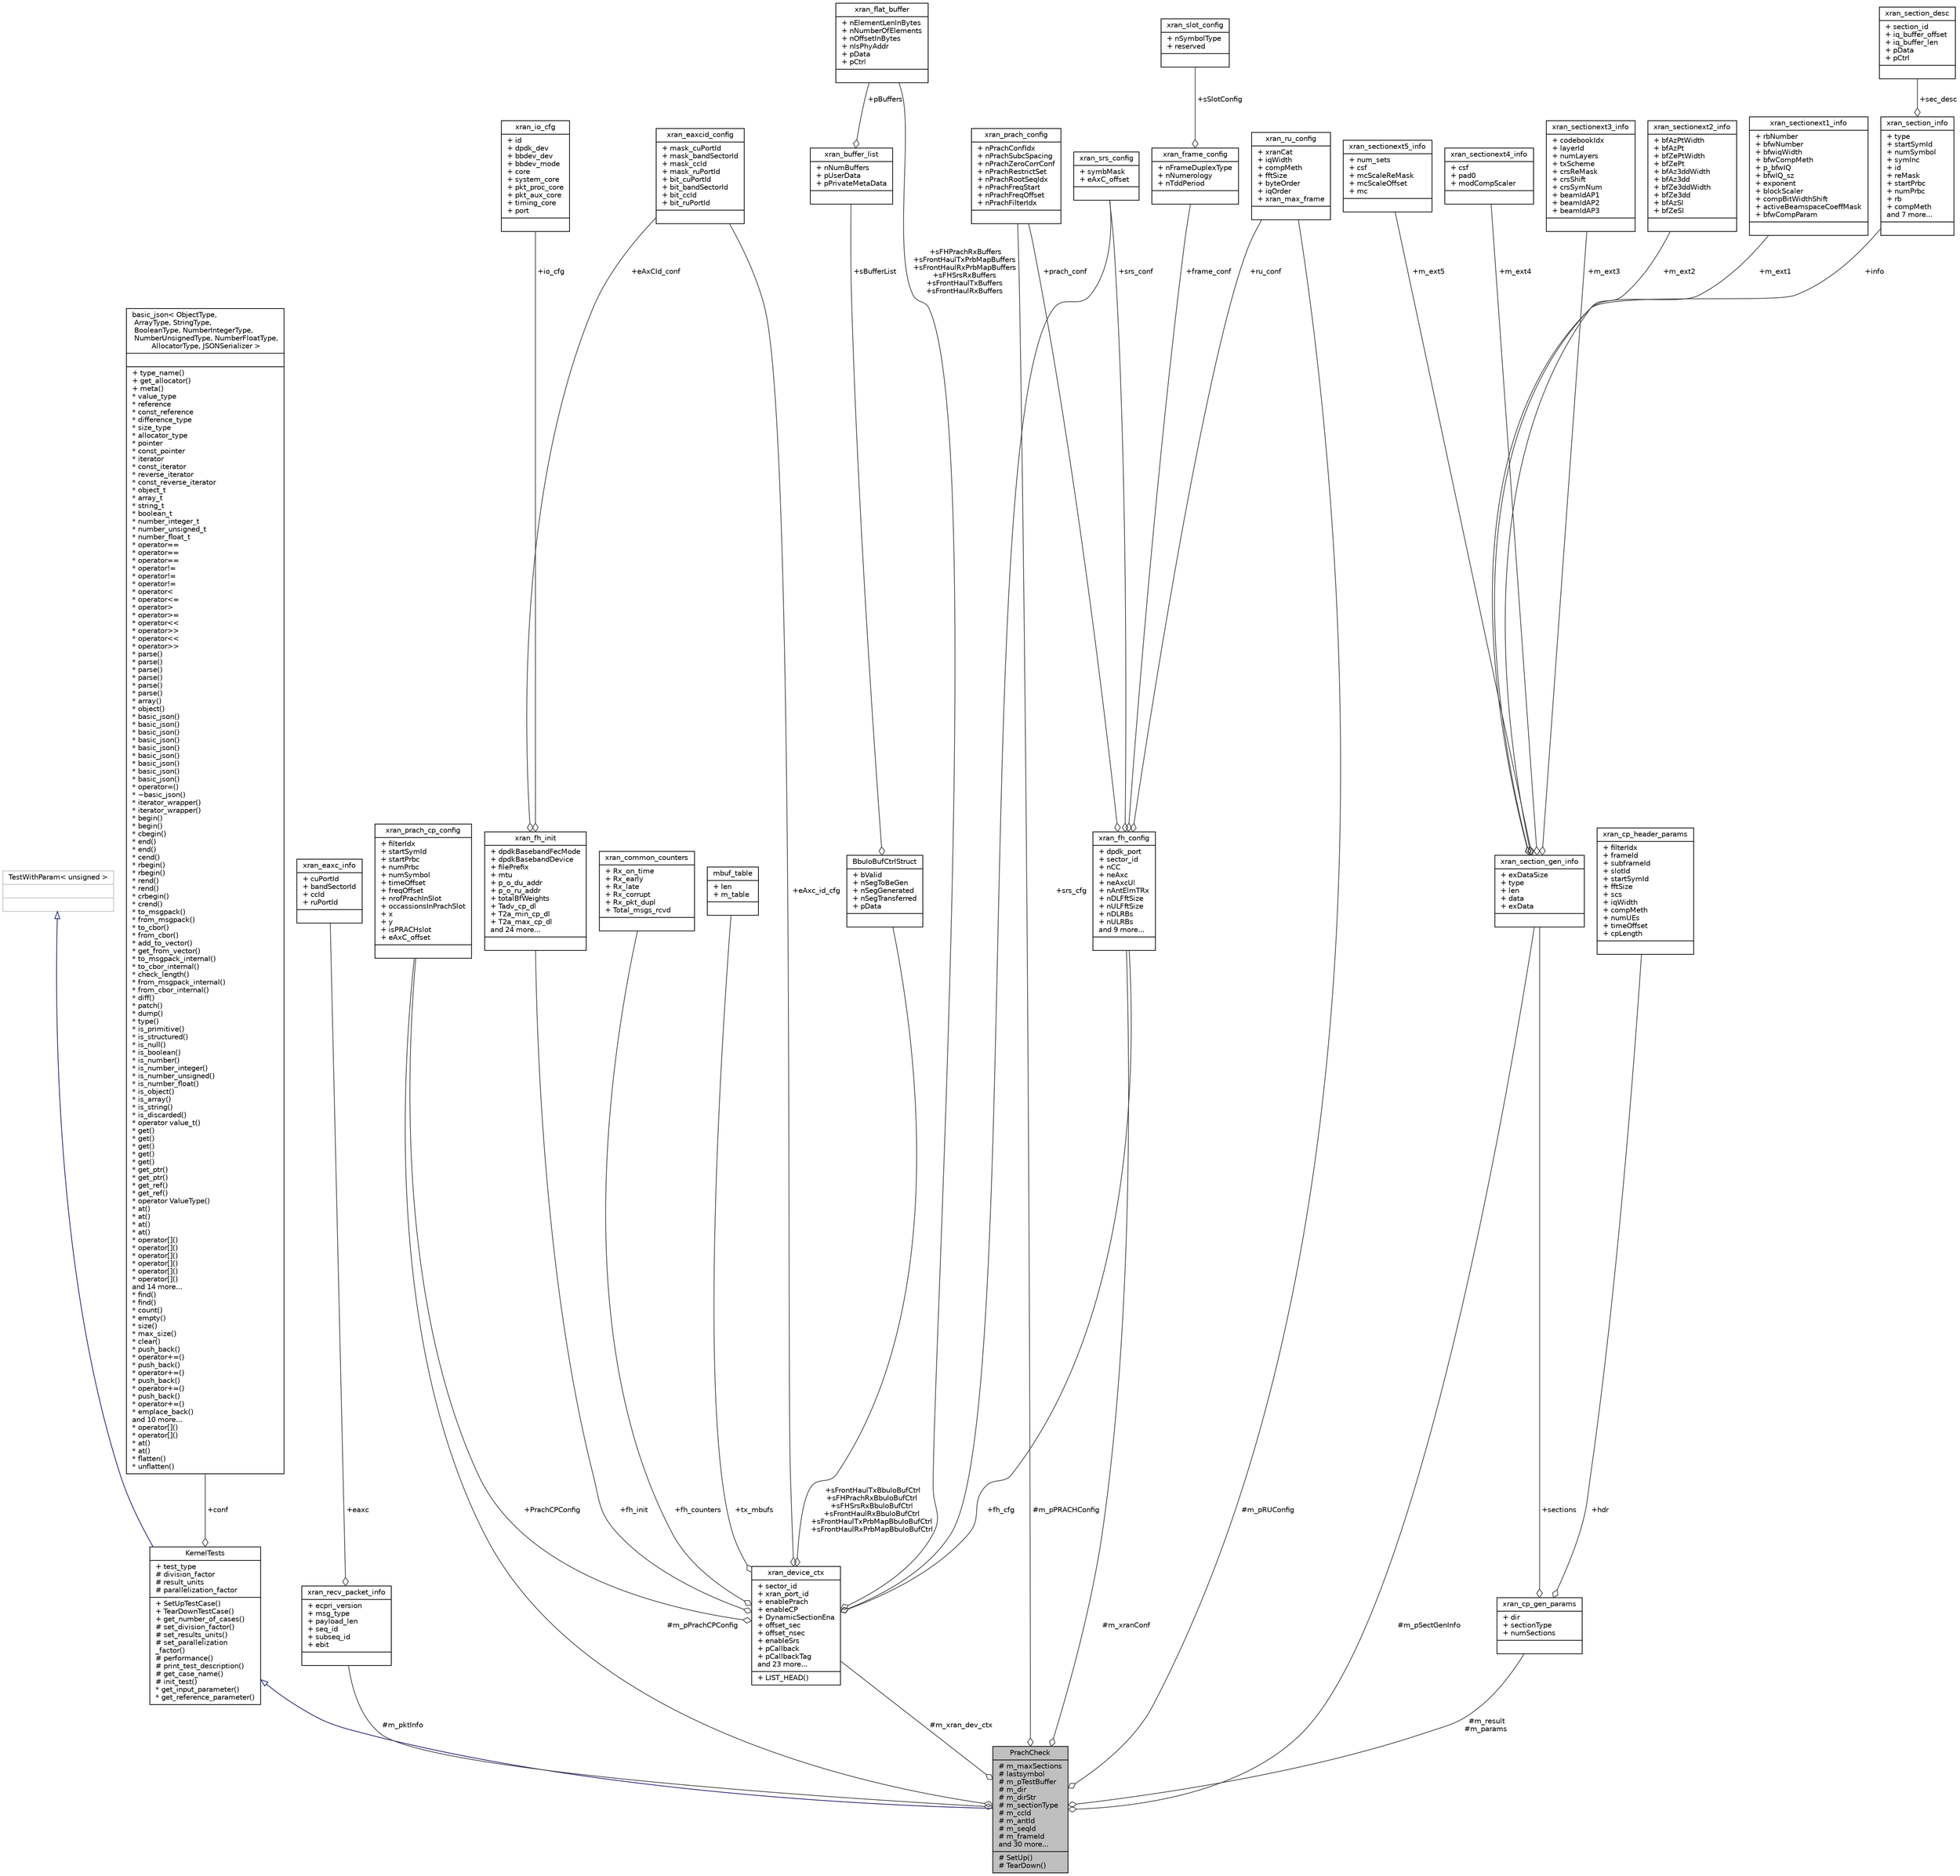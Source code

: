 digraph "PrachCheck"
{
 // LATEX_PDF_SIZE
  edge [fontname="Helvetica",fontsize="10",labelfontname="Helvetica",labelfontsize="10"];
  node [fontname="Helvetica",fontsize="10",shape=record];
  Node1 [label="{PrachCheck\n|# m_maxSections\l# lastsymbol\l# m_pTestBuffer\l# m_dir\l# m_dirStr\l# m_sectionType\l# m_ccId\l# m_antId\l# m_seqId\l# m_frameId\land 30 more...\l|# SetUp()\l# TearDown()\l}",height=0.2,width=0.4,color="black", fillcolor="grey75", style="filled", fontcolor="black",tooltip=" "];
  Node2 -> Node1 [dir="back",color="midnightblue",fontsize="10",style="solid",arrowtail="onormal",fontname="Helvetica"];
  Node2 [label="{KernelTests\n|+ test_type\l# division_factor\l# result_units\l# parallelization_factor\l|+ SetUpTestCase()\l+ TearDownTestCase()\l+ get_number_of_cases()\l# set_division_factor()\l# set_results_units()\l# set_parallelization\l_factor()\l# performance()\l# print_test_description()\l# get_case_name()\l# init_test()\l* get_input_parameter()\l* get_reference_parameter()\l}",height=0.2,width=0.4,color="black", fillcolor="white", style="filled",URL="$class_kernel_tests.html",tooltip=" "];
  Node3 -> Node2 [dir="back",color="midnightblue",fontsize="10",style="solid",arrowtail="onormal",fontname="Helvetica"];
  Node3 [label="{TestWithParam\< unsigned \>\n||}",height=0.2,width=0.4,color="grey75", fillcolor="white", style="filled",tooltip=" "];
  Node4 -> Node2 [color="grey25",fontsize="10",style="solid",label=" +conf" ,arrowhead="odiamond",fontname="Helvetica"];
  Node4 [label="{basic_json\< ObjectType,\l ArrayType, StringType,\l BooleanType, NumberIntegerType,\l NumberUnsignedType, NumberFloatType,\l AllocatorType, JSONSerializer \>\n||+ type_name()\l+ get_allocator()\l+ meta()\l* value_type\l* reference\l* const_reference\l* difference_type\l* size_type\l* allocator_type\l* pointer\l* const_pointer\l* iterator\l* const_iterator\l* reverse_iterator\l* const_reverse_iterator\l* object_t\l* array_t\l* string_t\l* boolean_t\l* number_integer_t\l* number_unsigned_t\l* number_float_t\l* operator==\l* operator==\l* operator==\l* operator!=\l* operator!=\l* operator!=\l* operator\<\l* operator\<=\l* operator\>\l* operator\>=\l* operator\<\<\l* operator\>\>\l* operator\<\<\l* operator\>\>\l* parse()\l* parse()\l* parse()\l* parse()\l* parse()\l* parse()\l* array()\l* object()\l* basic_json()\l* basic_json()\l* basic_json()\l* basic_json()\l* basic_json()\l* basic_json()\l* basic_json()\l* basic_json()\l* basic_json()\l* operator=()\l* ~basic_json()\l* iterator_wrapper()\l* iterator_wrapper()\l* begin()\l* begin()\l* cbegin()\l* end()\l* end()\l* cend()\l* rbegin()\l* rbegin()\l* rend()\l* rend()\l* crbegin()\l* crend()\l* to_msgpack()\l* from_msgpack()\l* to_cbor()\l* from_cbor()\l* add_to_vector()\l* get_from_vector()\l* to_msgpack_internal()\l* to_cbor_internal()\l* check_length()\l* from_msgpack_internal()\l* from_cbor_internal()\l* diff()\l* patch()\l* dump()\l* type()\l* is_primitive()\l* is_structured()\l* is_null()\l* is_boolean()\l* is_number()\l* is_number_integer()\l* is_number_unsigned()\l* is_number_float()\l* is_object()\l* is_array()\l* is_string()\l* is_discarded()\l* operator value_t()\l* get()\l* get()\l* get()\l* get()\l* get()\l* get_ptr()\l* get_ptr()\l* get_ref()\l* get_ref()\l* operator ValueType()\l* at()\l* at()\l* at()\l* at()\l* operator[]()\l* operator[]()\l* operator[]()\l* operator[]()\l* operator[]()\l* operator[]()\land 14 more...\l* find()\l* find()\l* count()\l* empty()\l* size()\l* max_size()\l* clear()\l* push_back()\l* operator+=()\l* push_back()\l* operator+=()\l* push_back()\l* operator+=()\l* push_back()\l* operator+=()\l* emplace_back()\land 10 more...\l* operator[]()\l* operator[]()\l* at()\l* at()\l* flatten()\l* unflatten()\l}",height=0.2,width=0.4,color="black", fillcolor="white", style="filled",URL="$classnlohmann_1_1basic__json.html",tooltip="a class to store JSON values"];
  Node5 -> Node1 [color="grey25",fontsize="10",style="solid",label=" #m_pPRACHConfig" ,arrowhead="odiamond",fontname="Helvetica"];
  Node5 [label="{xran_prach_config\n|+ nPrachConfIdx\l+ nPrachSubcSpacing\l+ nPrachZeroCorrConf\l+ nPrachRestrictSet\l+ nPrachRootSeqIdx\l+ nPrachFreqStart\l+ nPrachFreqOffset\l+ nPrachFilterIdx\l|}",height=0.2,width=0.4,color="black", fillcolor="white", style="filled",URL="$structxran__prach__config.html",tooltip=" "];
  Node6 -> Node1 [color="grey25",fontsize="10",style="solid",label=" #m_pktInfo" ,arrowhead="odiamond",fontname="Helvetica"];
  Node6 [label="{xran_recv_packet_info\n|+ ecpri_version\l+ msg_type\l+ payload_len\l+ seq_id\l+ subseq_id\l+ ebit\l|}",height=0.2,width=0.4,color="black", fillcolor="white", style="filled",URL="$structxran__recv__packet__info.html",tooltip=" "];
  Node7 -> Node6 [color="grey25",fontsize="10",style="solid",label=" +eaxc" ,arrowhead="odiamond",fontname="Helvetica"];
  Node7 [label="{xran_eaxc_info\n|+ cuPortId\l+ bandSectorId\l+ ccId\l+ ruPortId\l|}",height=0.2,width=0.4,color="black", fillcolor="white", style="filled",URL="$structxran__eaxc__info.html",tooltip=" "];
  Node8 -> Node1 [color="grey25",fontsize="10",style="solid",label=" #m_xran_dev_ctx" ,arrowhead="odiamond",fontname="Helvetica"];
  Node8 [label="{xran_device_ctx\n|+ sector_id\l+ xran_port_id\l+ enablePrach\l+ enableCP\l+ DynamicSectionEna\l+ offset_sec\l+ offset_nsec\l+ enableSrs\l+ pCallback\l+ pCallbackTag\land 23 more...\l|+ LIST_HEAD()\l}",height=0.2,width=0.4,color="black", fillcolor="white", style="filled",URL="$structxran__device__ctx.html",tooltip=" "];
  Node9 -> Node8 [color="grey25",fontsize="10",style="solid",label=" +sFrontHaulTxBbuIoBufCtrl\n+sFHPrachRxBbuIoBufCtrl\n+sFHSrsRxBbuIoBufCtrl\n+sFrontHaulRxBbuIoBufCtrl\n+sFrontHaulTxPrbMapBbuIoBufCtrl\n+sFrontHaulRxPrbMapBbuIoBufCtrl" ,arrowhead="odiamond",fontname="Helvetica"];
  Node9 [label="{BbuIoBufCtrlStruct\n|+ bValid\l+ nSegToBeGen\l+ nSegGenerated\l+ nSegTransferred\l+ pData\l|}",height=0.2,width=0.4,color="black", fillcolor="white", style="filled",URL="$struct_bbu_io_buf_ctrl_struct.html",tooltip=" "];
  Node10 -> Node9 [color="grey25",fontsize="10",style="solid",label=" +sBufferList" ,arrowhead="odiamond",fontname="Helvetica"];
  Node10 [label="{xran_buffer_list\n|+ nNumBuffers\l+ pUserData\l+ pPrivateMetaData\l|}",height=0.2,width=0.4,color="black", fillcolor="white", style="filled",URL="$structxran__buffer__list.html",tooltip=" "];
  Node11 -> Node10 [color="grey25",fontsize="10",style="solid",label=" +pBuffers" ,arrowhead="odiamond",fontname="Helvetica"];
  Node11 [label="{xran_flat_buffer\n|+ nElementLenInBytes\l+ nNumberOfElements\l+ nOffsetInBytes\l+ nIsPhyAddr\l+ pData\l+ pCtrl\l|}",height=0.2,width=0.4,color="black", fillcolor="white", style="filled",URL="$structxran__flat__buffer.html",tooltip=" "];
  Node12 -> Node8 [color="grey25",fontsize="10",style="solid",label=" +eAxc_id_cfg" ,arrowhead="odiamond",fontname="Helvetica"];
  Node12 [label="{xran_eaxcid_config\n|+ mask_cuPortId\l+ mask_bandSectorId\l+ mask_ccId\l+ mask_ruPortId\l+ bit_cuPortId\l+ bit_bandSectorId\l+ bit_ccId\l+ bit_ruPortId\l|}",height=0.2,width=0.4,color="black", fillcolor="white", style="filled",URL="$structxran__eaxcid__config.html",tooltip=" "];
  Node13 -> Node8 [color="grey25",fontsize="10",style="solid",label=" +PrachCPConfig" ,arrowhead="odiamond",fontname="Helvetica"];
  Node13 [label="{xran_prach_cp_config\n|+ filterIdx\l+ startSymId\l+ startPrbc\l+ numPrbc\l+ numSymbol\l+ timeOffset\l+ freqOffset\l+ nrofPrachInSlot\l+ occassionsInPrachSlot\l+ x\l+ y\l+ isPRACHslot\l+ eAxC_offset\l|}",height=0.2,width=0.4,color="black", fillcolor="white", style="filled",URL="$structxran__prach__cp__config.html",tooltip=" "];
  Node14 -> Node8 [color="grey25",fontsize="10",style="solid",label=" +fh_counters" ,arrowhead="odiamond",fontname="Helvetica"];
  Node14 [label="{xran_common_counters\n|+ Rx_on_time\l+ Rx_early\l+ Rx_late\l+ Rx_corrupt\l+ Rx_pkt_dupl\l+ Total_msgs_rcvd\l|}",height=0.2,width=0.4,color="black", fillcolor="white", style="filled",URL="$structxran__common__counters.html",tooltip=" "];
  Node11 -> Node8 [color="grey25",fontsize="10",style="solid",label=" +sFHPrachRxBuffers\n+sFrontHaulTxPrbMapBuffers\n+sFrontHaulRxPrbMapBuffers\n+sFHSrsRxBuffers\n+sFrontHaulTxBuffers\n+sFrontHaulRxBuffers" ,arrowhead="odiamond",fontname="Helvetica"];
  Node15 -> Node8 [color="grey25",fontsize="10",style="solid",label=" +tx_mbufs" ,arrowhead="odiamond",fontname="Helvetica"];
  Node15 [label="{mbuf_table\n|+ len\l+ m_table\l|}",height=0.2,width=0.4,color="black", fillcolor="white", style="filled",URL="$structmbuf__table.html",tooltip=" "];
  Node16 -> Node8 [color="grey25",fontsize="10",style="solid",label=" +fh_init" ,arrowhead="odiamond",fontname="Helvetica"];
  Node16 [label="{xran_fh_init\n|+ dpdkBasebandFecMode\l+ dpdkBasebandDevice\l+ filePrefix\l+ mtu\l+ p_o_du_addr\l+ p_o_ru_addr\l+ totalBfWeights\l+ Tadv_cp_dl\l+ T2a_min_cp_dl\l+ T2a_max_cp_dl\land 24 more...\l|}",height=0.2,width=0.4,color="black", fillcolor="white", style="filled",URL="$structxran__fh__init.html",tooltip=" "];
  Node12 -> Node16 [color="grey25",fontsize="10",style="solid",label=" +eAxCId_conf" ,arrowhead="odiamond",fontname="Helvetica"];
  Node17 -> Node16 [color="grey25",fontsize="10",style="solid",label=" +io_cfg" ,arrowhead="odiamond",fontname="Helvetica"];
  Node17 [label="{xran_io_cfg\n|+ id\l+ dpdk_dev\l+ bbdev_dev\l+ bbdev_mode\l+ core\l+ system_core\l+ pkt_proc_core\l+ pkt_aux_core\l+ timing_core\l+ port\l|}",height=0.2,width=0.4,color="black", fillcolor="white", style="filled",URL="$structxran__io__cfg.html",tooltip=" "];
  Node18 -> Node8 [color="grey25",fontsize="10",style="solid",label=" +srs_cfg" ,arrowhead="odiamond",fontname="Helvetica"];
  Node18 [label="{xran_srs_config\n|+ symbMask\l+ eAxC_offset\l|}",height=0.2,width=0.4,color="black", fillcolor="white", style="filled",URL="$structxran__srs__config.html",tooltip=" "];
  Node19 -> Node8 [color="grey25",fontsize="10",style="solid",label=" +fh_cfg" ,arrowhead="odiamond",fontname="Helvetica"];
  Node19 [label="{xran_fh_config\n|+ dpdk_port\l+ sector_id\l+ nCC\l+ neAxc\l+ neAxcUl\l+ nAntElmTRx\l+ nDLFftSize\l+ nULFftSize\l+ nDLRBs\l+ nULRBs\land 9 more...\l|}",height=0.2,width=0.4,color="black", fillcolor="white", style="filled",URL="$structxran__fh__config.html",tooltip=" "];
  Node5 -> Node19 [color="grey25",fontsize="10",style="solid",label=" +prach_conf" ,arrowhead="odiamond",fontname="Helvetica"];
  Node20 -> Node19 [color="grey25",fontsize="10",style="solid",label=" +frame_conf" ,arrowhead="odiamond",fontname="Helvetica"];
  Node20 [label="{xran_frame_config\n|+ nFrameDuplexType\l+ nNumerology\l+ nTddPeriod\l|}",height=0.2,width=0.4,color="black", fillcolor="white", style="filled",URL="$structxran__frame__config.html",tooltip=" "];
  Node21 -> Node20 [color="grey25",fontsize="10",style="solid",label=" +sSlotConfig" ,arrowhead="odiamond",fontname="Helvetica"];
  Node21 [label="{xran_slot_config\n|+ nSymbolType\l+ reserved\l|}",height=0.2,width=0.4,color="black", fillcolor="white", style="filled",URL="$structxran__slot__config.html",tooltip=" "];
  Node22 -> Node19 [color="grey25",fontsize="10",style="solid",label=" +ru_conf" ,arrowhead="odiamond",fontname="Helvetica"];
  Node22 [label="{xran_ru_config\n|+ xranCat\l+ iqWidth\l+ compMeth\l+ fftSize\l+ byteOrder\l+ iqOrder\l+ xran_max_frame\l|}",height=0.2,width=0.4,color="black", fillcolor="white", style="filled",URL="$structxran__ru__config.html",tooltip=" "];
  Node18 -> Node19 [color="grey25",fontsize="10",style="solid",label=" +srs_conf" ,arrowhead="odiamond",fontname="Helvetica"];
  Node23 -> Node1 [color="grey25",fontsize="10",style="solid",label=" #m_pSectGenInfo" ,arrowhead="odiamond",fontname="Helvetica"];
  Node23 [label="{xran_section_gen_info\n|+ exDataSize\l+ type\l+ len\l+ data\l+ exData\l|}",height=0.2,width=0.4,color="black", fillcolor="white", style="filled",URL="$structxran__section__gen__info.html",tooltip=" "];
  Node24 -> Node23 [color="grey25",fontsize="10",style="solid",label=" +m_ext5" ,arrowhead="odiamond",fontname="Helvetica"];
  Node24 [label="{xran_sectionext5_info\n|+ num_sets\l+ csf\l+ mcScaleReMask\l+ mcScaleOffset\l+ mc\l|}",height=0.2,width=0.4,color="black", fillcolor="white", style="filled",URL="$structxran__sectionext5__info.html",tooltip=" "];
  Node25 -> Node23 [color="grey25",fontsize="10",style="solid",label=" +m_ext4" ,arrowhead="odiamond",fontname="Helvetica"];
  Node25 [label="{xran_sectionext4_info\n|+ csf\l+ pad0\l+ modCompScaler\l|}",height=0.2,width=0.4,color="black", fillcolor="white", style="filled",URL="$structxran__sectionext4__info.html",tooltip=" "];
  Node26 -> Node23 [color="grey25",fontsize="10",style="solid",label=" +m_ext3" ,arrowhead="odiamond",fontname="Helvetica"];
  Node26 [label="{xran_sectionext3_info\n|+ codebookIdx\l+ layerId\l+ numLayers\l+ txScheme\l+ crsReMask\l+ crsShift\l+ crsSymNum\l+ beamIdAP1\l+ beamIdAP2\l+ beamIdAP3\l|}",height=0.2,width=0.4,color="black", fillcolor="white", style="filled",URL="$structxran__sectionext3__info.html",tooltip=" "];
  Node27 -> Node23 [color="grey25",fontsize="10",style="solid",label=" +m_ext2" ,arrowhead="odiamond",fontname="Helvetica"];
  Node27 [label="{xran_sectionext2_info\n|+ bfAzPtWidth\l+ bfAzPt\l+ bfZePtWidth\l+ bfZePt\l+ bfAz3ddWidth\l+ bfAz3dd\l+ bfZe3ddWidth\l+ bfZe3dd\l+ bfAzSI\l+ bfZeSI\l|}",height=0.2,width=0.4,color="black", fillcolor="white", style="filled",URL="$structxran__sectionext2__info.html",tooltip=" "];
  Node28 -> Node23 [color="grey25",fontsize="10",style="solid",label=" +m_ext1" ,arrowhead="odiamond",fontname="Helvetica"];
  Node28 [label="{xran_sectionext1_info\n|+ rbNumber\l+ bfwNumber\l+ bfwiqWidth\l+ bfwCompMeth\l+ p_bfwIQ\l+ bfwIQ_sz\l+ exponent\l+ blockScaler\l+ compBitWidthShift\l+ activeBeamspaceCoeffMask\l+ bfwCompParam\l|}",height=0.2,width=0.4,color="black", fillcolor="white", style="filled",URL="$structxran__sectionext1__info.html",tooltip=" "];
  Node29 -> Node23 [color="grey25",fontsize="10",style="solid",label=" +info" ,arrowhead="odiamond",fontname="Helvetica"];
  Node29 [label="{xran_section_info\n|+ type\l+ startSymId\l+ numSymbol\l+ symInc\l+ id\l+ reMask\l+ startPrbc\l+ numPrbc\l+ rb\l+ compMeth\land 7 more...\l|}",height=0.2,width=0.4,color="black", fillcolor="white", style="filled",URL="$structxran__section__info.html",tooltip=" "];
  Node30 -> Node29 [color="grey25",fontsize="10",style="solid",label=" +sec_desc" ,arrowhead="odiamond",fontname="Helvetica"];
  Node30 [label="{xran_section_desc\n|+ section_id\l+ iq_buffer_offset\l+ iq_buffer_len\l+ pData\l+ pCtrl\l|}",height=0.2,width=0.4,color="black", fillcolor="white", style="filled",URL="$structxran__section__desc.html",tooltip=" "];
  Node13 -> Node1 [color="grey25",fontsize="10",style="solid",label=" #m_pPrachCPConfig" ,arrowhead="odiamond",fontname="Helvetica"];
  Node22 -> Node1 [color="grey25",fontsize="10",style="solid",label=" #m_pRUConfig" ,arrowhead="odiamond",fontname="Helvetica"];
  Node31 -> Node1 [color="grey25",fontsize="10",style="solid",label=" #m_result\n#m_params" ,arrowhead="odiamond",fontname="Helvetica"];
  Node31 [label="{xran_cp_gen_params\n|+ dir\l+ sectionType\l+ numSections\l|}",height=0.2,width=0.4,color="black", fillcolor="white", style="filled",URL="$structxran__cp__gen__params.html",tooltip=" "];
  Node32 -> Node31 [color="grey25",fontsize="10",style="solid",label=" +hdr" ,arrowhead="odiamond",fontname="Helvetica"];
  Node32 [label="{xran_cp_header_params\n|+ filterIdx\l+ frameId\l+ subframeId\l+ slotId\l+ startSymId\l+ fftSize\l+ scs\l+ iqWidth\l+ compMeth\l+ numUEs\l+ timeOffset\l+ cpLength\l|}",height=0.2,width=0.4,color="black", fillcolor="white", style="filled",URL="$structxran__cp__header__params.html",tooltip=" "];
  Node23 -> Node31 [color="grey25",fontsize="10",style="solid",label=" +sections" ,arrowhead="odiamond",fontname="Helvetica"];
  Node19 -> Node1 [color="grey25",fontsize="10",style="solid",label=" #m_xranConf" ,arrowhead="odiamond",fontname="Helvetica"];
}
